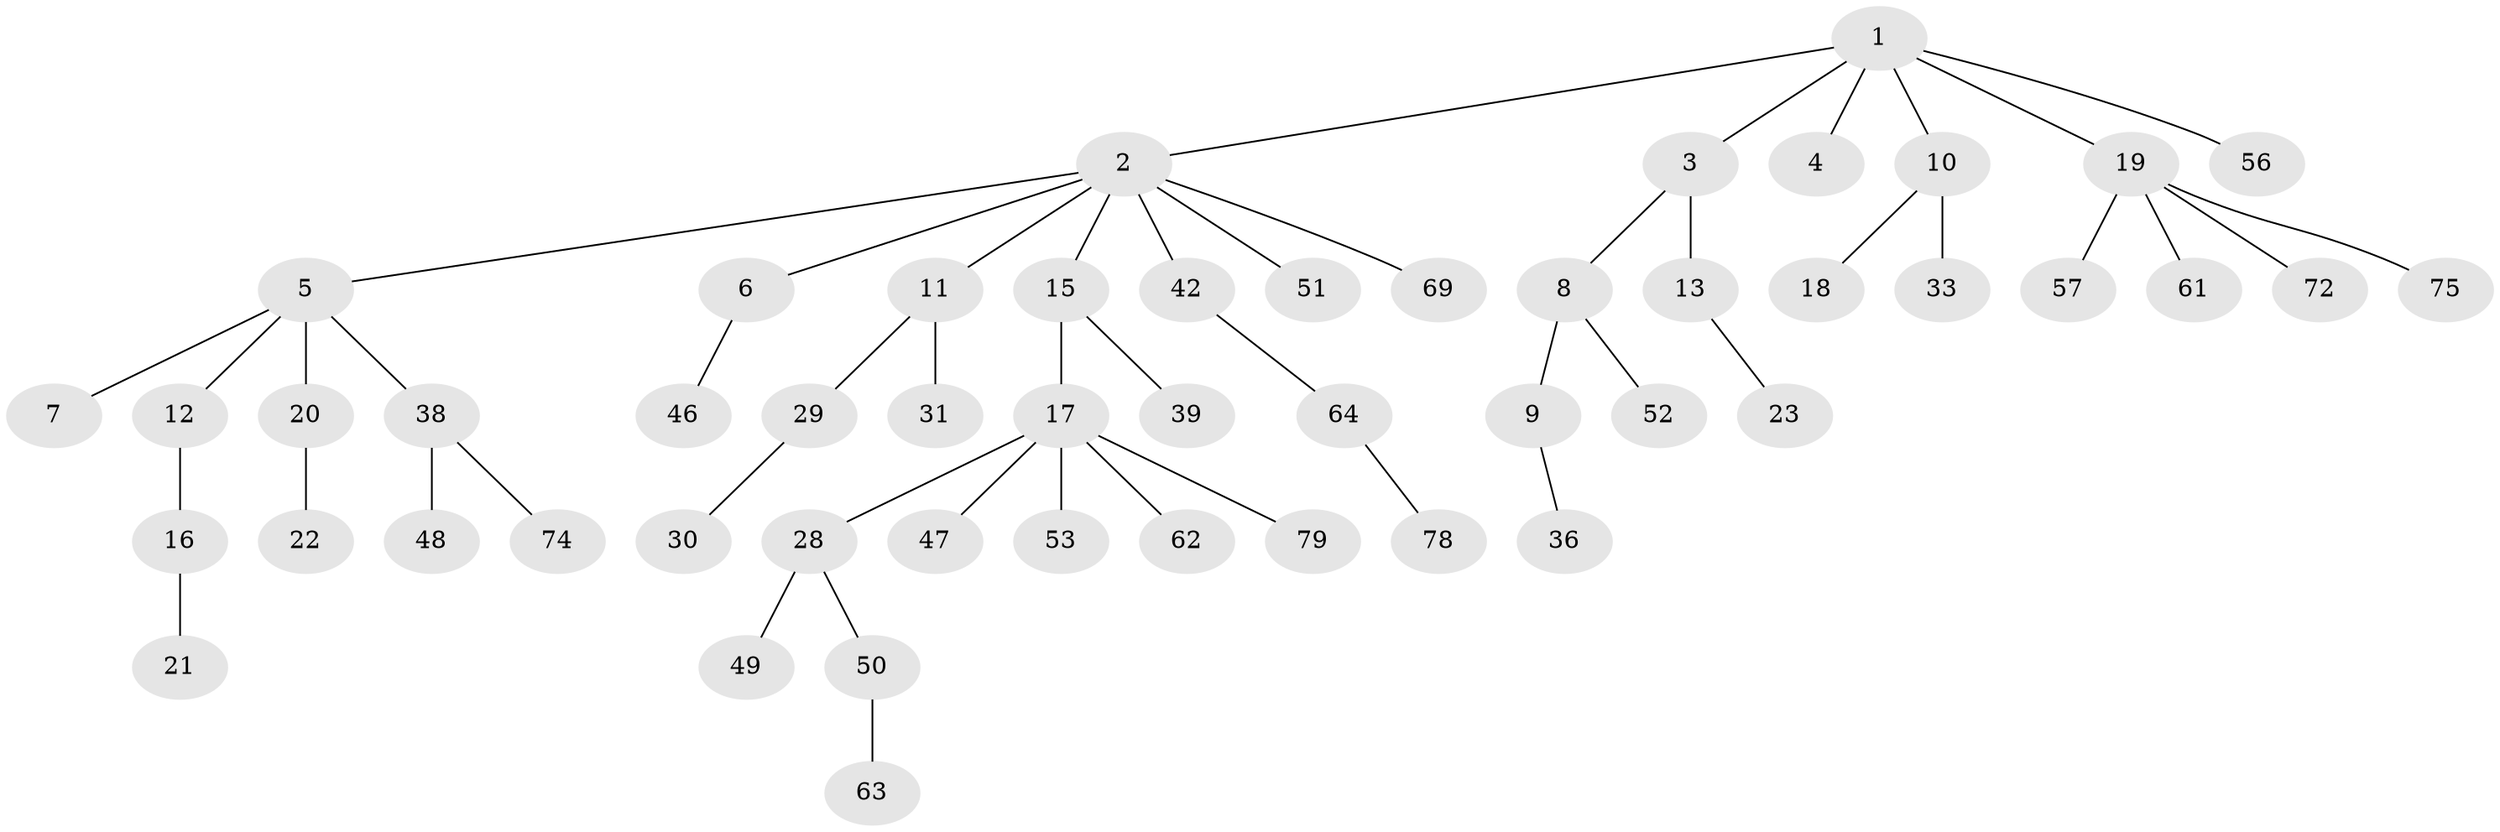 // original degree distribution, {7: 0.012658227848101266, 9: 0.012658227848101266, 4: 0.0759493670886076, 1: 0.5569620253164557, 6: 0.012658227848101266, 3: 0.13924050632911392, 5: 0.012658227848101266, 2: 0.17721518987341772}
// Generated by graph-tools (version 1.1) at 2025/11/02/27/25 16:11:28]
// undirected, 51 vertices, 50 edges
graph export_dot {
graph [start="1"]
  node [color=gray90,style=filled];
  1 [super="+14"];
  2 [super="+40"];
  3 [super="+43"];
  4;
  5 [super="+76"];
  6 [super="+60"];
  7;
  8 [super="+27"];
  9 [super="+54"];
  10 [super="+71"];
  11 [super="+26"];
  12 [super="+77"];
  13 [super="+25"];
  15 [super="+41"];
  16 [super="+35"];
  17 [super="+45"];
  18;
  19 [super="+34"];
  20;
  21;
  22 [super="+24"];
  23 [super="+37"];
  28 [super="+32"];
  29 [super="+55"];
  30;
  31;
  33 [super="+44"];
  36 [super="+59"];
  38 [super="+58"];
  39;
  42;
  46 [super="+65"];
  47;
  48 [super="+68"];
  49 [super="+66"];
  50;
  51;
  52 [super="+67"];
  53;
  56;
  57;
  61;
  62;
  63 [super="+73"];
  64 [super="+70"];
  69;
  72;
  74;
  75;
  78;
  79;
  1 -- 2;
  1 -- 3;
  1 -- 4;
  1 -- 10;
  1 -- 19;
  1 -- 56;
  2 -- 5;
  2 -- 6;
  2 -- 11;
  2 -- 15;
  2 -- 42;
  2 -- 51;
  2 -- 69;
  3 -- 8;
  3 -- 13;
  5 -- 7;
  5 -- 12;
  5 -- 20;
  5 -- 38;
  6 -- 46;
  8 -- 9;
  8 -- 52;
  9 -- 36;
  10 -- 18;
  10 -- 33;
  11 -- 29;
  11 -- 31;
  12 -- 16;
  13 -- 23;
  15 -- 17;
  15 -- 39;
  16 -- 21;
  17 -- 28;
  17 -- 47;
  17 -- 62;
  17 -- 53;
  17 -- 79;
  19 -- 75;
  19 -- 72;
  19 -- 57;
  19 -- 61;
  20 -- 22;
  28 -- 49;
  28 -- 50;
  29 -- 30;
  38 -- 48;
  38 -- 74;
  42 -- 64;
  50 -- 63;
  64 -- 78;
}
